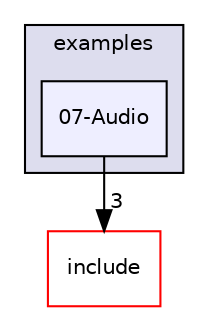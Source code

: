 digraph "/home/alexandre/Documents/sae_pacman/MinGL2/examples/07-Audio" {
  compound=true
  node [ fontsize="10", fontname="Helvetica"];
  edge [ labelfontsize="10", labelfontname="Helvetica"];
  subgraph clusterdir_39d26ed54e8d333b4c8e5b8996647edb {
    graph [ bgcolor="#ddddee", pencolor="black", label="examples" fontname="Helvetica", fontsize="10", URL="dir_39d26ed54e8d333b4c8e5b8996647edb.html"]
  dir_1c9478b7b2daa724d9e77a8b4c657ab0 [shape=box, label="07-Audio", style="filled", fillcolor="#eeeeff", pencolor="black", URL="dir_1c9478b7b2daa724d9e77a8b4c657ab0.html"];
  }
  dir_ae291cc27e75980bdaeeec13fe1d2128 [shape=box label="include" fillcolor="white" style="filled" color="red" URL="dir_ae291cc27e75980bdaeeec13fe1d2128.html"];
  dir_1c9478b7b2daa724d9e77a8b4c657ab0->dir_ae291cc27e75980bdaeeec13fe1d2128 [headlabel="3", labeldistance=1.5 headhref="dir_000009_000013.html"];
}

